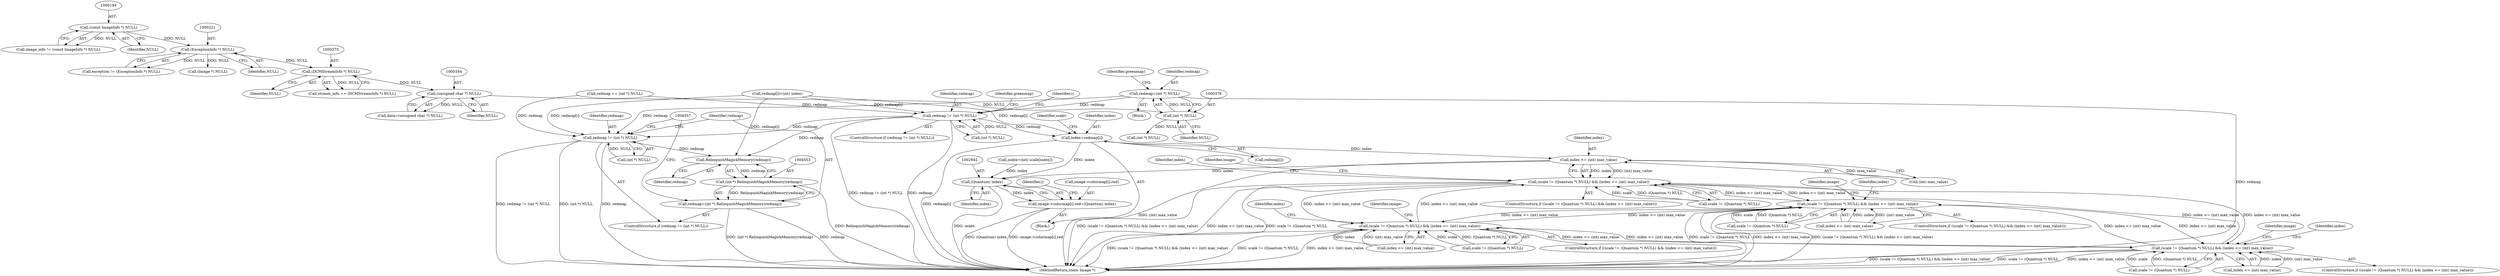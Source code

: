 digraph "0_ImageMagick_f6e9d0d9955e85bdd7540b251cd50d598dacc5e6_8@pointer" {
"1000373" [label="(Call,redmap=(int *) NULL)"];
"1000375" [label="(Call,(int *) NULL)"];
"1000353" [label="(Call,(unsigned char *) NULL)"];
"1000274" [label="(Call,(DCMStreamInfo *) NULL)"];
"1000220" [label="(Call,(ExceptionInfo *) NULL)"];
"1000193" [label="(Call,(const ImageInfo *) NULL)"];
"1002892" [label="(Call,redmap != (int *) NULL)"];
"1002909" [label="(Call,index=redmap[i])"];
"1002921" [label="(Call,index <= (int) max_value)"];
"1002915" [label="(Call,(scale != (Quantum *) NULL) && (index <= (int) max_value))"];
"1002968" [label="(Call,(scale != (Quantum *) NULL) && (index <= (int) max_value))"];
"1003021" [label="(Call,(scale != (Quantum *) NULL) && (index <= (int) max_value))"];
"1003074" [label="(Call,(scale != (Quantum *) NULL) && (index <= (int) max_value))"];
"1002941" [label="(Call,(Quantum) index)"];
"1002933" [label="(Call,image->colormap[i].red=(Quantum) index)"];
"1004545" [label="(Call,redmap != (int *) NULL)"];
"1004554" [label="(Call,RelinquishMagickMemory(redmap))"];
"1004552" [label="(Call,(int *) RelinquishMagickMemory(redmap))"];
"1004550" [label="(Call,redmap=(int *) RelinquishMagickMemory(redmap))"];
"1002908" [label="(Block,)"];
"1000379" [label="(Identifier,greenmap)"];
"1000142" [label="(Block,)"];
"1000220" [label="(Call,(ExceptionInfo *) NULL)"];
"1003021" [label="(Call,(scale != (Quantum *) NULL) && (index <= (int) max_value))"];
"1002922" [label="(Identifier,index)"];
"1000195" [label="(Identifier,NULL)"];
"1000274" [label="(Call,(DCMStreamInfo *) NULL)"];
"1004563" [label="(MethodReturn,static Image *)"];
"1000351" [label="(Call,data=(unsigned char *) NULL)"];
"1002923" [label="(Call,(int) max_value)"];
"1004546" [label="(Identifier,redmap)"];
"1000380" [label="(Call,(int *) NULL)"];
"1000193" [label="(Call,(const ImageInfo *) NULL)"];
"1003043" [label="(Identifier,image)"];
"1002914" [label="(ControlStructure,if ((scale != (Quantum *) NULL) && (index <= (int) max_value)))"];
"1002933" [label="(Call,image->colormap[i].red=(Quantum) index)"];
"1002911" [label="(Call,redmap[i])"];
"1000373" [label="(Call,redmap=(int *) NULL)"];
"1003073" [label="(ControlStructure,if ((scale != (Quantum *) NULL) && (index <= (int) max_value)))"];
"1004545" [label="(Call,redmap != (int *) NULL)"];
"1002927" [label="(Identifier,index)"];
"1002915" [label="(Call,(scale != (Quantum *) NULL) && (index <= (int) max_value))"];
"1002990" [label="(Identifier,image)"];
"1000218" [label="(Call,exception != (ExceptionInfo *) NULL)"];
"1003020" [label="(ControlStructure,if ((scale != (Quantum *) NULL) && (index <= (int) max_value)))"];
"1003096" [label="(Identifier,image)"];
"1002943" [label="(Identifier,index)"];
"1004551" [label="(Identifier,redmap)"];
"1004550" [label="(Call,redmap=(int *) RelinquishMagickMemory(redmap))"];
"1002969" [label="(Call,scale != (Quantum *) NULL)"];
"1002921" [label="(Call,index <= (int) max_value)"];
"1002909" [label="(Call,index=redmap[i])"];
"1002910" [label="(Identifier,index)"];
"1002937" [label="(Identifier,image)"];
"1000353" [label="(Call,(unsigned char *) NULL)"];
"1003074" [label="(Call,(scale != (Quantum *) NULL) && (index <= (int) max_value))"];
"1000355" [label="(Identifier,NULL)"];
"1003033" [label="(Identifier,index)"];
"1002946" [label="(Identifier,greenmap)"];
"1000377" [label="(Identifier,NULL)"];
"1003080" [label="(Call,index <= (int) max_value)"];
"1001658" [label="(Call,redmap == (int *) NULL)"];
"1004555" [label="(Identifier,redmap)"];
"1001714" [label="(Call,redmap[i]=(int) index)"];
"1000374" [label="(Identifier,redmap)"];
"1002916" [label="(Call,scale != (Quantum *) NULL)"];
"1000276" [label="(Identifier,NULL)"];
"1003075" [label="(Call,scale != (Quantum *) NULL)"];
"1000272" [label="(Call,stream_info == (DCMStreamInfo *) NULL)"];
"1002974" [label="(Call,index <= (int) max_value)"];
"1000250" [label="(Call,(Image *) NULL)"];
"1003086" [label="(Identifier,index)"];
"1002892" [label="(Call,redmap != (int *) NULL)"];
"1002894" [label="(Call,(int *) NULL)"];
"1002917" [label="(Identifier,scale)"];
"1000222" [label="(Identifier,NULL)"];
"1002967" [label="(ControlStructure,if ((scale != (Quantum *) NULL) && (index <= (int) max_value)))"];
"1004554" [label="(Call,RelinquishMagickMemory(redmap))"];
"1002980" [label="(Identifier,index)"];
"1004547" [label="(Call,(int *) NULL)"];
"1003027" [label="(Call,index <= (int) max_value)"];
"1002899" [label="(Identifier,i)"];
"1002926" [label="(Call,index=(int) scale[index])"];
"1004544" [label="(ControlStructure,if (redmap != (int *) NULL))"];
"1000375" [label="(Call,(int *) NULL)"];
"1002968" [label="(Call,(scale != (Quantum *) NULL) && (index <= (int) max_value))"];
"1000191" [label="(Call,image_info != (const ImageInfo *) NULL)"];
"1002891" [label="(ControlStructure,if (redmap != (int *) NULL))"];
"1002893" [label="(Identifier,redmap)"];
"1002934" [label="(Call,image->colormap[i].red)"];
"1004552" [label="(Call,(int *) RelinquishMagickMemory(redmap))"];
"1002941" [label="(Call,(Quantum) index)"];
"1003022" [label="(Call,scale != (Quantum *) NULL)"];
"1002907" [label="(Identifier,i)"];
"1000373" -> "1000142"  [label="AST: "];
"1000373" -> "1000375"  [label="CFG: "];
"1000374" -> "1000373"  [label="AST: "];
"1000375" -> "1000373"  [label="AST: "];
"1000379" -> "1000373"  [label="CFG: "];
"1000373" -> "1004563"  [label="DDG: redmap"];
"1000375" -> "1000373"  [label="DDG: NULL"];
"1000373" -> "1002892"  [label="DDG: redmap"];
"1000373" -> "1004545"  [label="DDG: redmap"];
"1000375" -> "1000377"  [label="CFG: "];
"1000376" -> "1000375"  [label="AST: "];
"1000377" -> "1000375"  [label="AST: "];
"1000353" -> "1000375"  [label="DDG: NULL"];
"1000375" -> "1000380"  [label="DDG: NULL"];
"1000353" -> "1000351"  [label="AST: "];
"1000353" -> "1000355"  [label="CFG: "];
"1000354" -> "1000353"  [label="AST: "];
"1000355" -> "1000353"  [label="AST: "];
"1000351" -> "1000353"  [label="CFG: "];
"1000353" -> "1000351"  [label="DDG: NULL"];
"1000274" -> "1000353"  [label="DDG: NULL"];
"1000274" -> "1000272"  [label="AST: "];
"1000274" -> "1000276"  [label="CFG: "];
"1000275" -> "1000274"  [label="AST: "];
"1000276" -> "1000274"  [label="AST: "];
"1000272" -> "1000274"  [label="CFG: "];
"1000274" -> "1000272"  [label="DDG: NULL"];
"1000220" -> "1000274"  [label="DDG: NULL"];
"1000220" -> "1000218"  [label="AST: "];
"1000220" -> "1000222"  [label="CFG: "];
"1000221" -> "1000220"  [label="AST: "];
"1000222" -> "1000220"  [label="AST: "];
"1000218" -> "1000220"  [label="CFG: "];
"1000220" -> "1000218"  [label="DDG: NULL"];
"1000193" -> "1000220"  [label="DDG: NULL"];
"1000220" -> "1000250"  [label="DDG: NULL"];
"1000193" -> "1000191"  [label="AST: "];
"1000193" -> "1000195"  [label="CFG: "];
"1000194" -> "1000193"  [label="AST: "];
"1000195" -> "1000193"  [label="AST: "];
"1000191" -> "1000193"  [label="CFG: "];
"1000193" -> "1000191"  [label="DDG: NULL"];
"1002892" -> "1002891"  [label="AST: "];
"1002892" -> "1002894"  [label="CFG: "];
"1002893" -> "1002892"  [label="AST: "];
"1002894" -> "1002892"  [label="AST: "];
"1002899" -> "1002892"  [label="CFG: "];
"1002946" -> "1002892"  [label="CFG: "];
"1002892" -> "1004563"  [label="DDG: redmap != (int *) NULL"];
"1002892" -> "1004563"  [label="DDG: redmap"];
"1001658" -> "1002892"  [label="DDG: redmap"];
"1001714" -> "1002892"  [label="DDG: redmap[i]"];
"1002894" -> "1002892"  [label="DDG: NULL"];
"1002892" -> "1002909"  [label="DDG: redmap"];
"1002892" -> "1004545"  [label="DDG: redmap"];
"1002892" -> "1004554"  [label="DDG: redmap"];
"1002909" -> "1002908"  [label="AST: "];
"1002909" -> "1002911"  [label="CFG: "];
"1002910" -> "1002909"  [label="AST: "];
"1002911" -> "1002909"  [label="AST: "];
"1002917" -> "1002909"  [label="CFG: "];
"1002909" -> "1004563"  [label="DDG: redmap[i]"];
"1001714" -> "1002909"  [label="DDG: redmap[i]"];
"1002909" -> "1002921"  [label="DDG: index"];
"1002909" -> "1002941"  [label="DDG: index"];
"1002921" -> "1002915"  [label="AST: "];
"1002921" -> "1002923"  [label="CFG: "];
"1002922" -> "1002921"  [label="AST: "];
"1002923" -> "1002921"  [label="AST: "];
"1002915" -> "1002921"  [label="CFG: "];
"1002921" -> "1004563"  [label="DDG: (int) max_value"];
"1002921" -> "1002915"  [label="DDG: index"];
"1002921" -> "1002915"  [label="DDG: (int) max_value"];
"1002923" -> "1002921"  [label="DDG: max_value"];
"1002921" -> "1002941"  [label="DDG: index"];
"1002915" -> "1002914"  [label="AST: "];
"1002915" -> "1002916"  [label="CFG: "];
"1002916" -> "1002915"  [label="AST: "];
"1002927" -> "1002915"  [label="CFG: "];
"1002937" -> "1002915"  [label="CFG: "];
"1002915" -> "1004563"  [label="DDG: (scale != (Quantum *) NULL) && (index <= (int) max_value)"];
"1002915" -> "1004563"  [label="DDG: index <= (int) max_value"];
"1002915" -> "1004563"  [label="DDG: scale != (Quantum *) NULL"];
"1002916" -> "1002915"  [label="DDG: scale"];
"1002916" -> "1002915"  [label="DDG: (Quantum *) NULL"];
"1003074" -> "1002915"  [label="DDG: index <= (int) max_value"];
"1002968" -> "1002915"  [label="DDG: index <= (int) max_value"];
"1003021" -> "1002915"  [label="DDG: index <= (int) max_value"];
"1002915" -> "1002968"  [label="DDG: index <= (int) max_value"];
"1002915" -> "1003021"  [label="DDG: index <= (int) max_value"];
"1002915" -> "1003074"  [label="DDG: index <= (int) max_value"];
"1002968" -> "1002967"  [label="AST: "];
"1002968" -> "1002969"  [label="CFG: "];
"1002968" -> "1002974"  [label="CFG: "];
"1002969" -> "1002968"  [label="AST: "];
"1002974" -> "1002968"  [label="AST: "];
"1002980" -> "1002968"  [label="CFG: "];
"1002990" -> "1002968"  [label="CFG: "];
"1002968" -> "1004563"  [label="DDG: scale != (Quantum *) NULL"];
"1002968" -> "1004563"  [label="DDG: index <= (int) max_value"];
"1002968" -> "1004563"  [label="DDG: (scale != (Quantum *) NULL) && (index <= (int) max_value)"];
"1002969" -> "1002968"  [label="DDG: scale"];
"1002969" -> "1002968"  [label="DDG: (Quantum *) NULL"];
"1003074" -> "1002968"  [label="DDG: index <= (int) max_value"];
"1003021" -> "1002968"  [label="DDG: index <= (int) max_value"];
"1002974" -> "1002968"  [label="DDG: index"];
"1002974" -> "1002968"  [label="DDG: (int) max_value"];
"1002968" -> "1003021"  [label="DDG: index <= (int) max_value"];
"1002968" -> "1003074"  [label="DDG: index <= (int) max_value"];
"1003021" -> "1003020"  [label="AST: "];
"1003021" -> "1003022"  [label="CFG: "];
"1003021" -> "1003027"  [label="CFG: "];
"1003022" -> "1003021"  [label="AST: "];
"1003027" -> "1003021"  [label="AST: "];
"1003033" -> "1003021"  [label="CFG: "];
"1003043" -> "1003021"  [label="CFG: "];
"1003021" -> "1004563"  [label="DDG: (scale != (Quantum *) NULL) && (index <= (int) max_value)"];
"1003021" -> "1004563"  [label="DDG: scale != (Quantum *) NULL"];
"1003021" -> "1004563"  [label="DDG: index <= (int) max_value"];
"1003022" -> "1003021"  [label="DDG: scale"];
"1003022" -> "1003021"  [label="DDG: (Quantum *) NULL"];
"1003074" -> "1003021"  [label="DDG: index <= (int) max_value"];
"1003027" -> "1003021"  [label="DDG: index"];
"1003027" -> "1003021"  [label="DDG: (int) max_value"];
"1003021" -> "1003074"  [label="DDG: index <= (int) max_value"];
"1003074" -> "1003073"  [label="AST: "];
"1003074" -> "1003075"  [label="CFG: "];
"1003074" -> "1003080"  [label="CFG: "];
"1003075" -> "1003074"  [label="AST: "];
"1003080" -> "1003074"  [label="AST: "];
"1003086" -> "1003074"  [label="CFG: "];
"1003096" -> "1003074"  [label="CFG: "];
"1003074" -> "1004563"  [label="DDG: scale != (Quantum *) NULL"];
"1003074" -> "1004563"  [label="DDG: index <= (int) max_value"];
"1003074" -> "1004563"  [label="DDG: (scale != (Quantum *) NULL) && (index <= (int) max_value)"];
"1003075" -> "1003074"  [label="DDG: scale"];
"1003075" -> "1003074"  [label="DDG: (Quantum *) NULL"];
"1003080" -> "1003074"  [label="DDG: index"];
"1003080" -> "1003074"  [label="DDG: (int) max_value"];
"1002941" -> "1002933"  [label="AST: "];
"1002941" -> "1002943"  [label="CFG: "];
"1002942" -> "1002941"  [label="AST: "];
"1002943" -> "1002941"  [label="AST: "];
"1002933" -> "1002941"  [label="CFG: "];
"1002941" -> "1004563"  [label="DDG: index"];
"1002941" -> "1002933"  [label="DDG: index"];
"1002926" -> "1002941"  [label="DDG: index"];
"1002933" -> "1002908"  [label="AST: "];
"1002934" -> "1002933"  [label="AST: "];
"1002907" -> "1002933"  [label="CFG: "];
"1002933" -> "1004563"  [label="DDG: image->colormap[i].red"];
"1002933" -> "1004563"  [label="DDG: (Quantum) index"];
"1004545" -> "1004544"  [label="AST: "];
"1004545" -> "1004547"  [label="CFG: "];
"1004546" -> "1004545"  [label="AST: "];
"1004547" -> "1004545"  [label="AST: "];
"1004551" -> "1004545"  [label="CFG: "];
"1004557" -> "1004545"  [label="CFG: "];
"1004545" -> "1004563"  [label="DDG: redmap != (int *) NULL"];
"1004545" -> "1004563"  [label="DDG: (int *) NULL"];
"1004545" -> "1004563"  [label="DDG: redmap"];
"1001658" -> "1004545"  [label="DDG: redmap"];
"1001714" -> "1004545"  [label="DDG: redmap[i]"];
"1004547" -> "1004545"  [label="DDG: NULL"];
"1004545" -> "1004554"  [label="DDG: redmap"];
"1004554" -> "1004552"  [label="AST: "];
"1004554" -> "1004555"  [label="CFG: "];
"1004555" -> "1004554"  [label="AST: "];
"1004552" -> "1004554"  [label="CFG: "];
"1004554" -> "1004552"  [label="DDG: redmap"];
"1001714" -> "1004554"  [label="DDG: redmap[i]"];
"1004552" -> "1004550"  [label="AST: "];
"1004553" -> "1004552"  [label="AST: "];
"1004550" -> "1004552"  [label="CFG: "];
"1004552" -> "1004563"  [label="DDG: RelinquishMagickMemory(redmap)"];
"1004552" -> "1004550"  [label="DDG: RelinquishMagickMemory(redmap)"];
"1004550" -> "1004544"  [label="AST: "];
"1004551" -> "1004550"  [label="AST: "];
"1004557" -> "1004550"  [label="CFG: "];
"1004550" -> "1004563"  [label="DDG: redmap"];
"1004550" -> "1004563"  [label="DDG: (int *) RelinquishMagickMemory(redmap)"];
}
